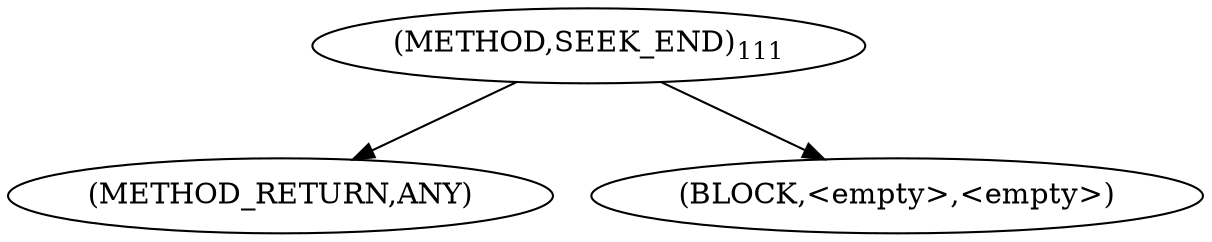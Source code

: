 digraph "SEEK_END" {  
"100426" [label = <(METHOD,SEEK_END)<SUB>111</SUB>> ]
"100427" [label = <(METHOD_RETURN,ANY)> ]
"100428" [label = <(BLOCK,&lt;empty&gt;,&lt;empty&gt;)> ]
  "100426" -> "100427" 
  "100426" -> "100428" 
}
